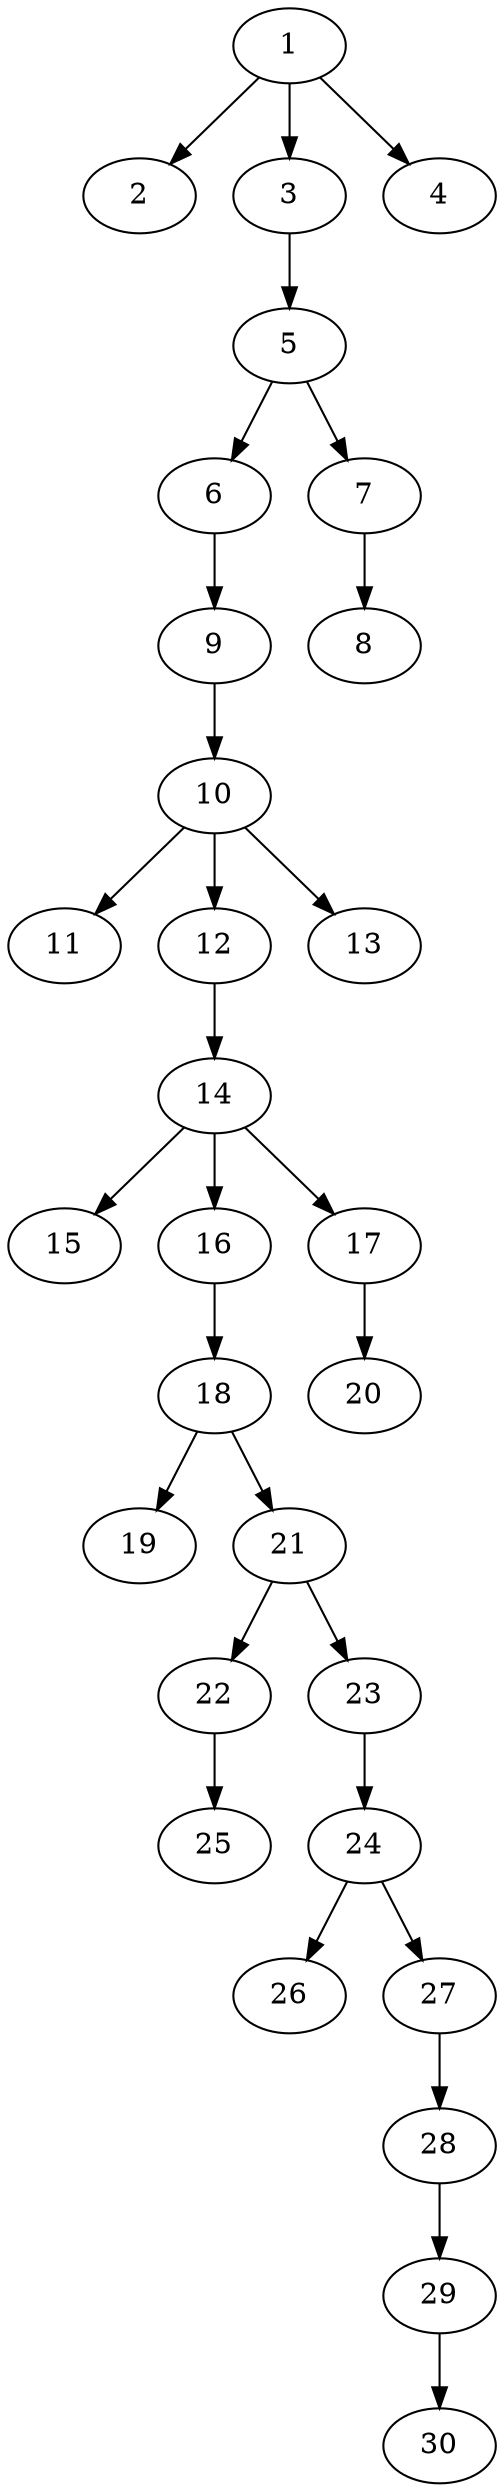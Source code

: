 // DAG automatically generated by daggen at Wed Apr 12 12:23:43 2017
// ./daggen --dot -n 30 --jump=3 --fat=0.2 --regularity=0.2 --density=0.6 
digraph G {
  1 [size="19908457916", alpha="0.14"]
  1 -> 2 [size ="536870912"]
  1 -> 3 [size ="536870912"]
  1 -> 4 [size ="536870912"]
  2 [size="17055567461", alpha="0.14"]
  3 [size="7249559501", alpha="0.19"]
  3 -> 5 [size ="209715200"]
  4 [size="15870226971", alpha="0.17"]
  5 [size="79380351452", alpha="0.14"]
  5 -> 6 [size ="75497472"]
  5 -> 7 [size ="75497472"]
  6 [size="734957887135", alpha="0.11"]
  6 -> 9 [size ="679477248"]
  7 [size="169560826788", alpha="0.02"]
  7 -> 8 [size ="134217728"]
  8 [size="495263440734", alpha="0.14"]
  9 [size="549755813888", alpha="0.05"]
  9 -> 10 [size ="536870912"]
  10 [size="12239286895", alpha="0.17"]
  10 -> 11 [size ="209715200"]
  10 -> 12 [size ="209715200"]
  10 -> 13 [size ="209715200"]
  11 [size="283654063725", alpha="0.03"]
  12 [size="75007124808", alpha="0.05"]
  12 -> 14 [size ="75497472"]
  13 [size="68719476736", alpha="0.02"]
  14 [size="2223801112", alpha="0.10"]
  14 -> 15 [size ="134217728"]
  14 -> 16 [size ="134217728"]
  14 -> 17 [size ="134217728"]
  15 [size="1073741824000", alpha="0.19"]
  16 [size="658711000324", alpha="0.10"]
  16 -> 18 [size ="536870912"]
  17 [size="32757314964", alpha="0.13"]
  17 -> 20 [size ="134217728"]
  18 [size="1073741824000", alpha="0.06"]
  18 -> 19 [size ="838860800"]
  18 -> 21 [size ="838860800"]
  19 [size="6891454137", alpha="0.13"]
  20 [size="782757789696", alpha="0.04"]
  21 [size="40251837554", alpha="0.06"]
  21 -> 22 [size ="33554432"]
  21 -> 23 [size ="33554432"]
  22 [size="1073741824000", alpha="0.19"]
  22 -> 25 [size ="838860800"]
  23 [size="231928233984", alpha="0.04"]
  23 -> 24 [size ="301989888"]
  24 [size="8589934592", alpha="0.07"]
  24 -> 26 [size ="33554432"]
  24 -> 27 [size ="33554432"]
  25 [size="253389403207", alpha="0.10"]
  26 [size="2818070511", alpha="0.14"]
  27 [size="782757789696", alpha="0.14"]
  27 -> 28 [size ="679477248"]
  28 [size="11431411520", alpha="0.16"]
  28 -> 29 [size ="536870912"]
  29 [size="8589934592", alpha="0.01"]
  29 -> 30 [size ="33554432"]
  30 [size="28991029248", alpha="0.11"]
}
